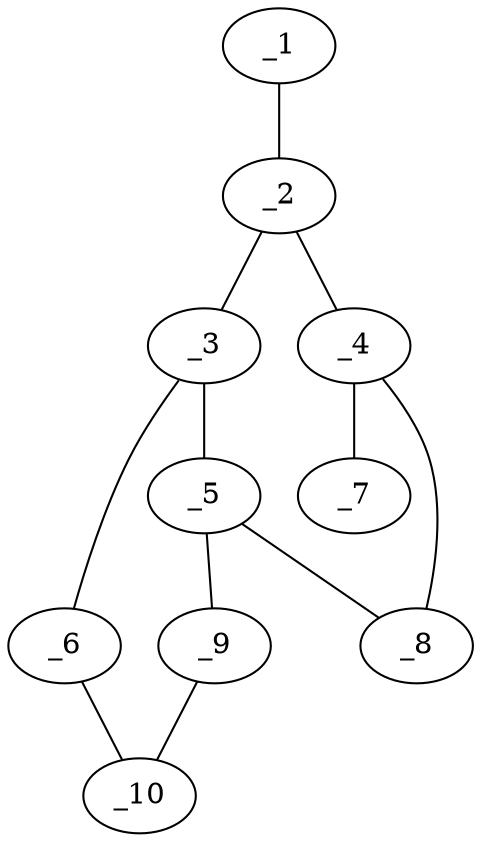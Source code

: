 graph molid177951 {
	_1	 [charge=0,
		chem=2,
		symbol="O  ",
		x="3.2788",
		y="1.2845"];
	_2	 [charge=0,
		chem=1,
		symbol="C  ",
		x="3.5878",
		y="0.3335"];
	_1 -- _2	 [valence=2];
	_3	 [charge=0,
		chem=4,
		symbol="N  ",
		x="4.5388",
		y="0.0245"];
	_2 -- _3	 [valence=1];
	_4	 [charge=0,
		chem=1,
		symbol="C  ",
		x=3,
		y="-0.4755"];
	_2 -- _4	 [valence=1];
	_5	 [charge=0,
		chem=1,
		symbol="C  ",
		x="4.5388",
		y="-0.9755"];
	_3 -- _5	 [valence=1];
	_6	 [charge=0,
		chem=4,
		symbol="N  ",
		x="5.4899",
		y="0.3335"];
	_3 -- _6	 [valence=1];
	_7	 [charge=0,
		chem=2,
		symbol="O  ",
		x=2,
		y="-0.4755"];
	_4 -- _7	 [valence=2];
	_8	 [charge=0,
		chem=4,
		symbol="N  ",
		x="3.5878",
		y="-1.2845"];
	_4 -- _8	 [valence=1];
	_5 -- _8	 [valence=2];
	_9	 [charge=0,
		chem=4,
		symbol="N  ",
		x="5.4899",
		y="-1.2845"];
	_5 -- _9	 [valence=1];
	_10	 [charge=0,
		chem=1,
		symbol="C  ",
		x="6.0777",
		y="-0.4755"];
	_6 -- _10	 [valence=2];
	_9 -- _10	 [valence=1];
}
